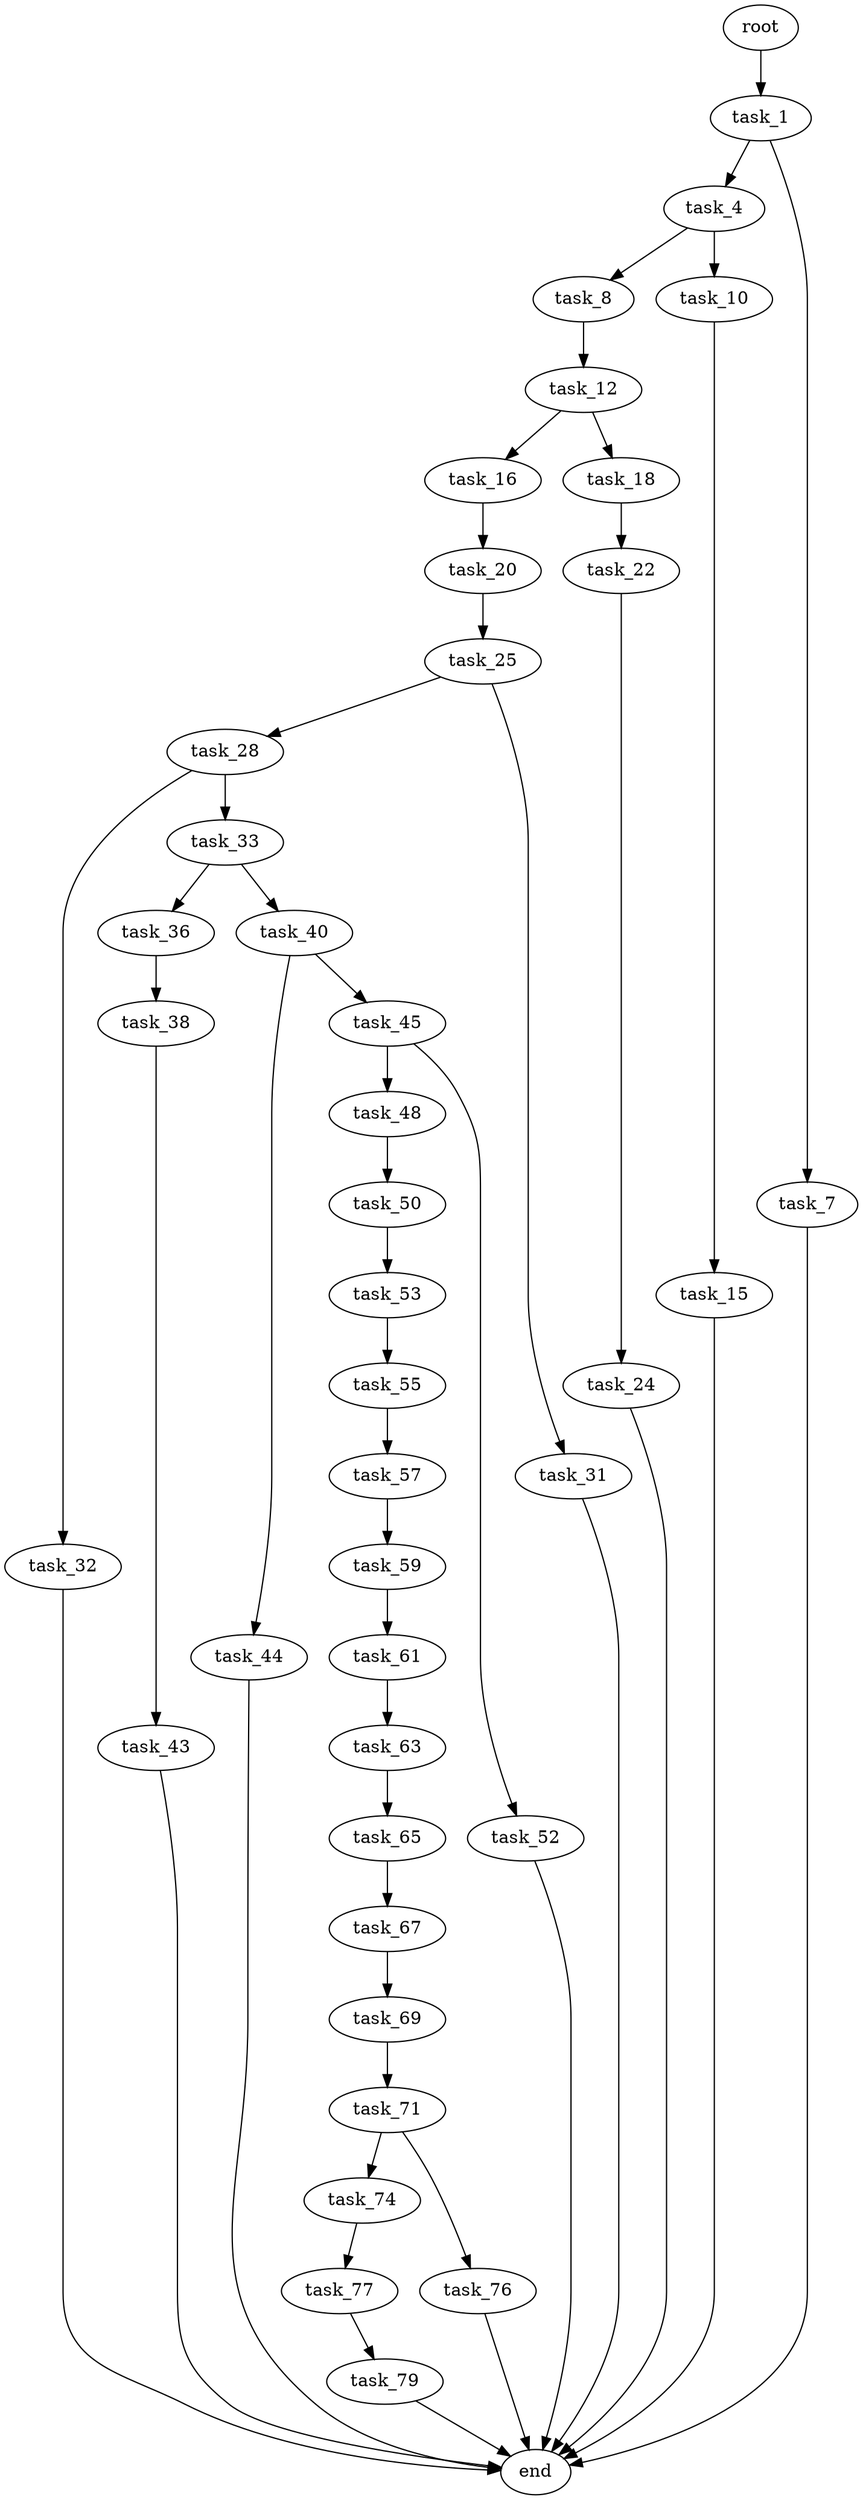 digraph G {
  root [size="0.000000"];
  task_1 [size="6841023600.000000"];
  task_4 [size="142629971377.000000"];
  task_7 [size="368293445632.000000"];
  task_8 [size="134217728000.000000"];
  task_10 [size="782757789696.000000"];
  end [size="0.000000"];
  task_12 [size="41034340420.000000"];
  task_15 [size="67201004832.000000"];
  task_16 [size="28991029248.000000"];
  task_18 [size="49600292837.000000"];
  task_20 [size="19435570760.000000"];
  task_22 [size="7543947272.000000"];
  task_25 [size="21623069306.000000"];
  task_24 [size="5166929189.000000"];
  task_28 [size="970449640334.000000"];
  task_31 [size="96440446247.000000"];
  task_32 [size="16511551122.000000"];
  task_33 [size="134217728000.000000"];
  task_36 [size="3720997242.000000"];
  task_40 [size="52986192947.000000"];
  task_38 [size="9778377494.000000"];
  task_43 [size="1558839072.000000"];
  task_44 [size="231928233984.000000"];
  task_45 [size="4065562540.000000"];
  task_48 [size="4777400312.000000"];
  task_52 [size="729859112738.000000"];
  task_50 [size="10173944338.000000"];
  task_53 [size="68719476736.000000"];
  task_55 [size="18911842231.000000"];
  task_57 [size="28648778344.000000"];
  task_59 [size="549755813888.000000"];
  task_61 [size="68719476736.000000"];
  task_63 [size="782757789696.000000"];
  task_65 [size="187779638784.000000"];
  task_67 [size="260034653387.000000"];
  task_69 [size="770646899688.000000"];
  task_71 [size="28991029248.000000"];
  task_74 [size="134217728000.000000"];
  task_76 [size="35762114878.000000"];
  task_77 [size="838535789540.000000"];
  task_79 [size="91568751480.000000"];

  root -> task_1 [size="1.000000"];
  task_1 -> task_4 [size="134217728.000000"];
  task_1 -> task_7 [size="134217728.000000"];
  task_4 -> task_8 [size="301989888.000000"];
  task_4 -> task_10 [size="301989888.000000"];
  task_7 -> end [size="1.000000"];
  task_8 -> task_12 [size="209715200.000000"];
  task_10 -> task_15 [size="679477248.000000"];
  task_12 -> task_16 [size="679477248.000000"];
  task_12 -> task_18 [size="679477248.000000"];
  task_15 -> end [size="1.000000"];
  task_16 -> task_20 [size="75497472.000000"];
  task_18 -> task_22 [size="209715200.000000"];
  task_20 -> task_25 [size="411041792.000000"];
  task_22 -> task_24 [size="301989888.000000"];
  task_25 -> task_28 [size="411041792.000000"];
  task_25 -> task_31 [size="411041792.000000"];
  task_24 -> end [size="1.000000"];
  task_28 -> task_32 [size="679477248.000000"];
  task_28 -> task_33 [size="679477248.000000"];
  task_31 -> end [size="1.000000"];
  task_32 -> end [size="1.000000"];
  task_33 -> task_36 [size="209715200.000000"];
  task_33 -> task_40 [size="209715200.000000"];
  task_36 -> task_38 [size="75497472.000000"];
  task_40 -> task_44 [size="838860800.000000"];
  task_40 -> task_45 [size="838860800.000000"];
  task_38 -> task_43 [size="411041792.000000"];
  task_43 -> end [size="1.000000"];
  task_44 -> end [size="1.000000"];
  task_45 -> task_48 [size="75497472.000000"];
  task_45 -> task_52 [size="75497472.000000"];
  task_48 -> task_50 [size="209715200.000000"];
  task_52 -> end [size="1.000000"];
  task_50 -> task_53 [size="209715200.000000"];
  task_53 -> task_55 [size="134217728.000000"];
  task_55 -> task_57 [size="679477248.000000"];
  task_57 -> task_59 [size="536870912.000000"];
  task_59 -> task_61 [size="536870912.000000"];
  task_61 -> task_63 [size="134217728.000000"];
  task_63 -> task_65 [size="679477248.000000"];
  task_65 -> task_67 [size="134217728.000000"];
  task_67 -> task_69 [size="301989888.000000"];
  task_69 -> task_71 [size="679477248.000000"];
  task_71 -> task_74 [size="75497472.000000"];
  task_71 -> task_76 [size="75497472.000000"];
  task_74 -> task_77 [size="209715200.000000"];
  task_76 -> end [size="1.000000"];
  task_77 -> task_79 [size="838860800.000000"];
  task_79 -> end [size="1.000000"];
}
